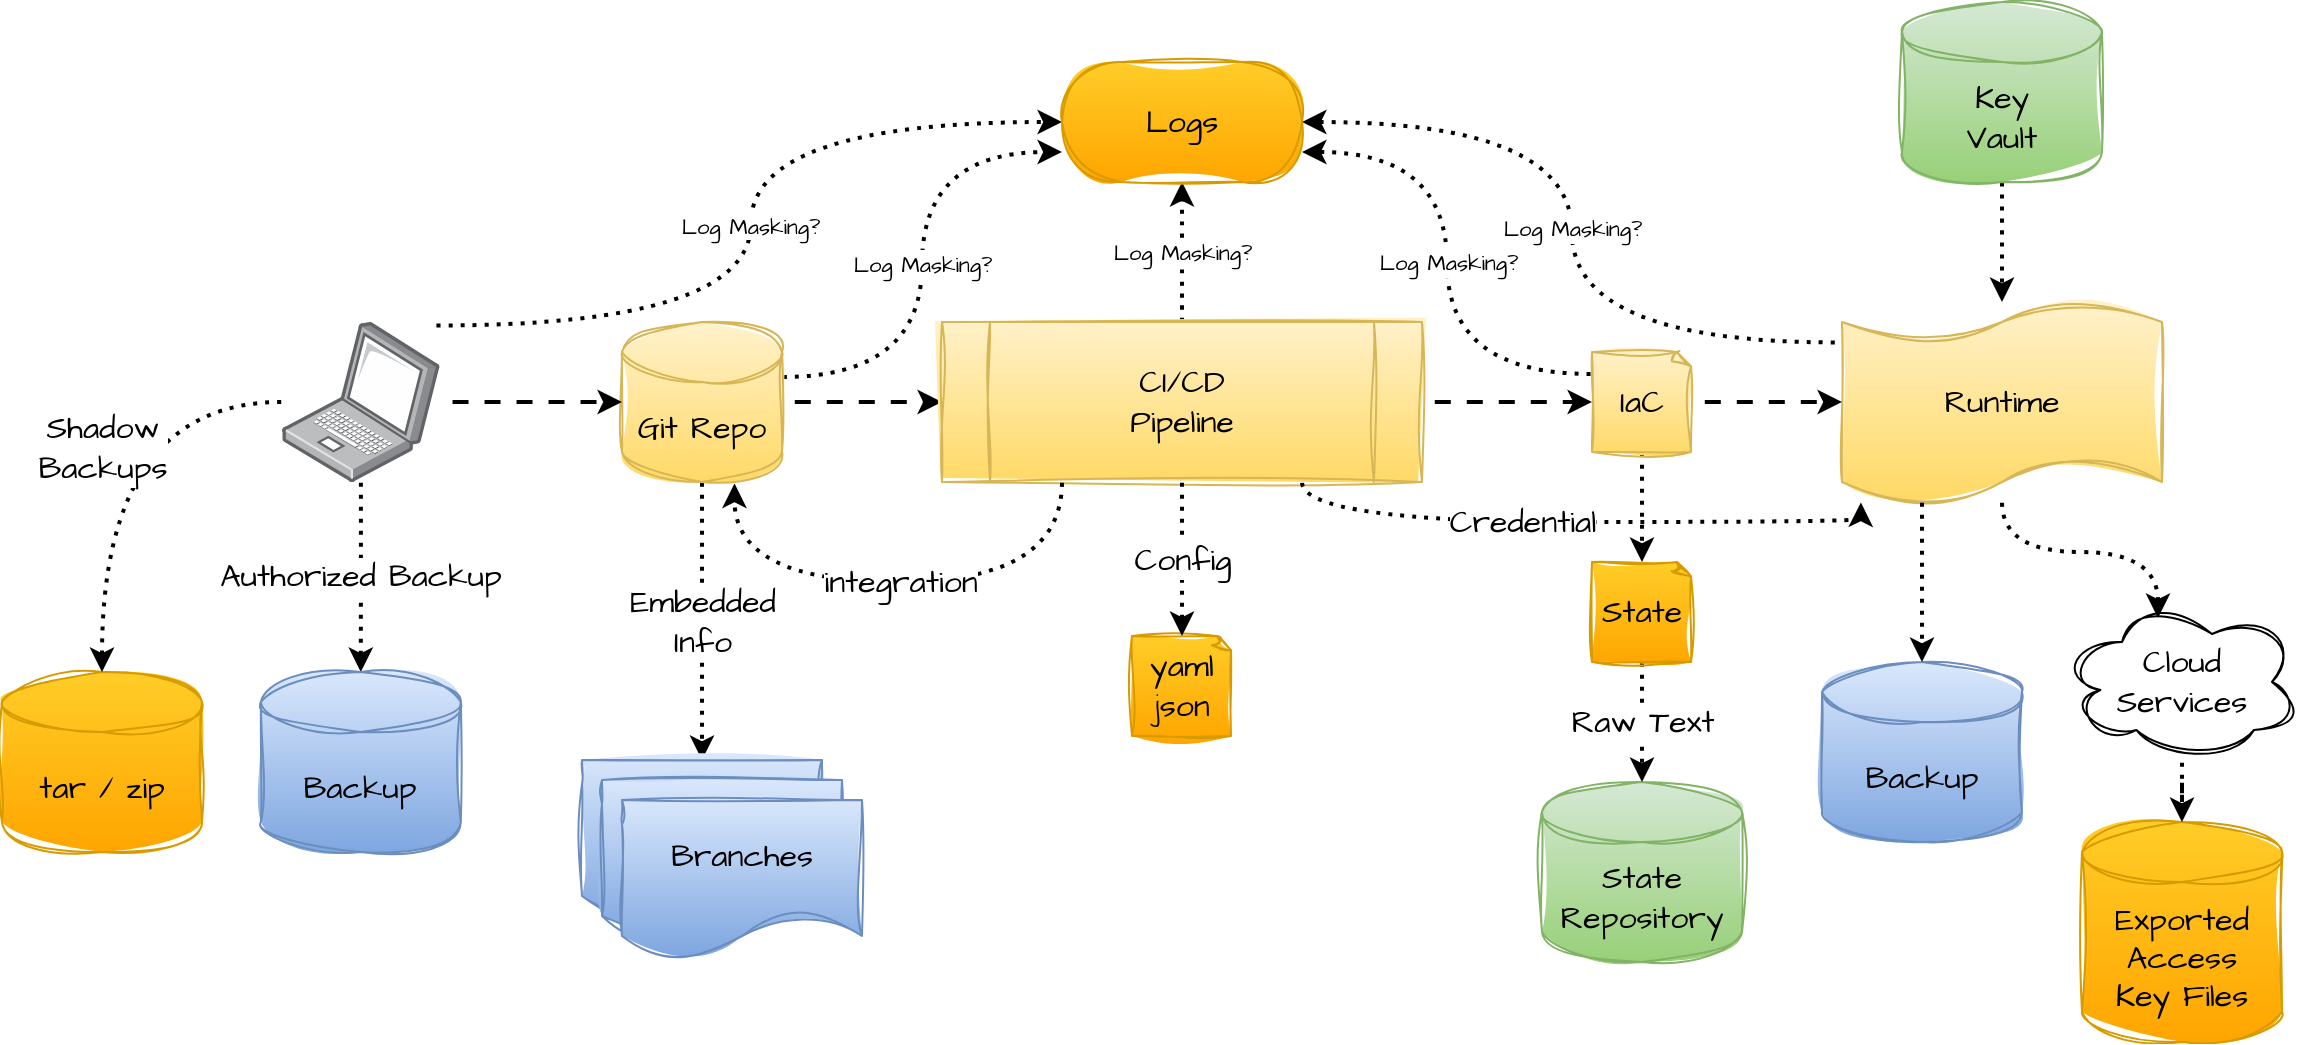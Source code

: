<mxfile version="24.2.5" type="device">
  <diagram name="Page-1" id="wVdfjGKnPKDwbq6dc_-V">
    <mxGraphModel dx="1870" dy="723" grid="1" gridSize="10" guides="1" tooltips="1" connect="1" arrows="1" fold="1" page="1" pageScale="1" pageWidth="850" pageHeight="1100" math="0" shadow="0">
      <root>
        <mxCell id="0" />
        <mxCell id="1" parent="0" />
        <mxCell id="jtyv9R6DYBdbFC6U9P7Y-11" style="edgeStyle=orthogonalEdgeStyle;rounded=0;hachureGap=4;orthogonalLoop=1;jettySize=auto;html=1;entryX=0;entryY=0.5;entryDx=0;entryDy=0;strokeColor=default;strokeWidth=2;align=center;verticalAlign=middle;fontFamily=Architects Daughter;fontSource=https%3A%2F%2Ffonts.googleapis.com%2Fcss%3Ffamily%3DArchitects%2BDaughter;fontSize=16;fontColor=default;labelBackgroundColor=default;endArrow=classic;flowAnimation=1;" parent="1" source="jtyv9R6DYBdbFC6U9P7Y-1" target="jtyv9R6DYBdbFC6U9P7Y-4" edge="1">
          <mxGeometry relative="1" as="geometry" />
        </mxCell>
        <mxCell id="jtyv9R6DYBdbFC6U9P7Y-22" value="Embedded&lt;div&gt;Info&lt;/div&gt;" style="edgeStyle=orthogonalEdgeStyle;rounded=0;hachureGap=4;orthogonalLoop=1;jettySize=auto;html=1;exitX=0.5;exitY=1;exitDx=0;exitDy=0;exitPerimeter=0;entryX=0.5;entryY=0;entryDx=0;entryDy=0;dashed=1;dashPattern=1 2;strokeColor=default;strokeWidth=2;align=center;verticalAlign=middle;fontFamily=Architects Daughter;fontSource=https%3A%2F%2Ffonts.googleapis.com%2Fcss%3Ffamily%3DArchitects%2BDaughter;fontSize=16;fontColor=default;labelBackgroundColor=default;endArrow=classic;flowAnimation=1;" parent="1" source="jtyv9R6DYBdbFC6U9P7Y-1" target="jtyv9R6DYBdbFC6U9P7Y-14" edge="1">
          <mxGeometry relative="1" as="geometry" />
        </mxCell>
        <mxCell id="jtyv9R6DYBdbFC6U9P7Y-32" value="&lt;meta charset=&quot;utf-8&quot;&gt;&lt;span style=&quot;color: rgb(0, 0, 0); font-family: &amp;quot;Architects Daughter&amp;quot;; font-size: 11px; font-style: normal; font-variant-ligatures: normal; font-variant-caps: normal; font-weight: 400; letter-spacing: normal; orphans: 2; text-align: center; text-indent: 0px; text-transform: none; widows: 2; word-spacing: 0px; -webkit-text-stroke-width: 0px; white-space: nowrap; background-color: rgb(255, 255, 255); text-decoration-thickness: initial; text-decoration-style: initial; text-decoration-color: initial; display: inline !important; float: none;&quot;&gt;Log Masking?&lt;/span&gt;" style="edgeStyle=orthogonalEdgeStyle;curved=1;rounded=0;hachureGap=4;orthogonalLoop=1;jettySize=auto;html=1;entryX=0;entryY=0.75;entryDx=0;entryDy=0;dashed=1;dashPattern=1 2;strokeColor=default;strokeWidth=2;align=center;verticalAlign=middle;fontFamily=Architects Daughter;fontSource=https%3A%2F%2Ffonts.googleapis.com%2Fcss%3Ffamily%3DArchitects%2BDaughter;fontSize=11;fontColor=default;labelBackgroundColor=default;endArrow=classic;flowAnimation=1;exitX=1;exitY=0;exitDx=0;exitDy=27.5;exitPerimeter=0;" parent="1" source="jtyv9R6DYBdbFC6U9P7Y-1" target="jtyv9R6DYBdbFC6U9P7Y-29" edge="1">
          <mxGeometry relative="1" as="geometry" />
        </mxCell>
        <mxCell id="jtyv9R6DYBdbFC6U9P7Y-1" value="Git Repo" style="shape=cylinder3;whiteSpace=wrap;html=1;boundedLbl=1;backgroundOutline=1;size=15;sketch=1;hachureGap=4;jiggle=2;curveFitting=1;fontFamily=Architects Daughter;fontSource=https%3A%2F%2Ffonts.googleapis.com%2Fcss%3Ffamily%3DArchitects%2BDaughter;fontSize=16;fillColor=#fff2cc;gradientColor=#ffd966;strokeColor=#d6b656;labelBackgroundColor=none;" parent="1" vertex="1">
          <mxGeometry x="120" y="320" width="80" height="80" as="geometry" />
        </mxCell>
        <mxCell id="jtyv9R6DYBdbFC6U9P7Y-28" value="Authorized Backup" style="edgeStyle=orthogonalEdgeStyle;rounded=0;hachureGap=4;orthogonalLoop=1;jettySize=auto;html=1;dashed=1;dashPattern=1 2;strokeColor=default;strokeWidth=2;align=center;verticalAlign=middle;fontFamily=Architects Daughter;fontSource=https%3A%2F%2Ffonts.googleapis.com%2Fcss%3Ffamily%3DArchitects%2BDaughter;fontSize=16;fontColor=default;labelBackgroundColor=default;endArrow=classic;flowAnimation=1;" parent="1" source="jtyv9R6DYBdbFC6U9P7Y-2" target="jtyv9R6DYBdbFC6U9P7Y-27" edge="1">
          <mxGeometry relative="1" as="geometry" />
        </mxCell>
        <mxCell id="jtyv9R6DYBdbFC6U9P7Y-31" value="Log Masking?" style="edgeStyle=orthogonalEdgeStyle;rounded=0;hachureGap=4;orthogonalLoop=1;jettySize=auto;html=1;entryX=0;entryY=0.5;entryDx=0;entryDy=0;dashed=1;dashPattern=1 2;strokeColor=default;strokeWidth=2;align=center;verticalAlign=middle;fontFamily=Architects Daughter;fontSource=https%3A%2F%2Ffonts.googleapis.com%2Fcss%3Ffamily%3DArchitects%2BDaughter;fontSize=11;fontColor=default;labelBackgroundColor=default;endArrow=classic;flowAnimation=1;curved=1;exitX=0.974;exitY=0.022;exitDx=0;exitDy=0;exitPerimeter=0;" parent="1" source="jtyv9R6DYBdbFC6U9P7Y-2" target="jtyv9R6DYBdbFC6U9P7Y-29" edge="1">
          <mxGeometry relative="1" as="geometry" />
        </mxCell>
        <mxCell id="jtyv9R6DYBdbFC6U9P7Y-2" value="" style="image;points=[];aspect=fixed;html=1;align=center;shadow=0;dashed=0;image=img/lib/allied_telesis/computer_and_terminals/Laptop.svg;sketch=1;hachureGap=4;jiggle=2;curveFitting=1;fontFamily=Architects Daughter;fontSource=https%3A%2F%2Ffonts.googleapis.com%2Fcss%3Ffamily%3DArchitects%2BDaughter;" parent="1" vertex="1">
          <mxGeometry x="-50" y="320" width="78.87" height="80" as="geometry" />
        </mxCell>
        <mxCell id="jtyv9R6DYBdbFC6U9P7Y-33" value="&lt;meta charset=&quot;utf-8&quot;&gt;&lt;span style=&quot;color: rgb(0, 0, 0); font-family: &amp;quot;Architects Daughter&amp;quot;; font-size: 11px; font-style: normal; font-variant-ligatures: normal; font-variant-caps: normal; font-weight: 400; letter-spacing: normal; orphans: 2; text-align: center; text-indent: 0px; text-transform: none; widows: 2; word-spacing: 0px; -webkit-text-stroke-width: 0px; white-space: nowrap; background-color: rgb(255, 255, 255); text-decoration-thickness: initial; text-decoration-style: initial; text-decoration-color: initial; display: inline !important; float: none;&quot;&gt;Log Masking?&lt;/span&gt;" style="edgeStyle=orthogonalEdgeStyle;curved=1;rounded=0;hachureGap=4;orthogonalLoop=1;jettySize=auto;html=1;entryX=0.5;entryY=1;entryDx=0;entryDy=0;dashed=1;dashPattern=1 2;strokeColor=default;strokeWidth=2;align=center;verticalAlign=middle;fontFamily=Architects Daughter;fontSource=https%3A%2F%2Ffonts.googleapis.com%2Fcss%3Ffamily%3DArchitects%2BDaughter;fontSize=11;fontColor=default;labelBackgroundColor=default;endArrow=classic;flowAnimation=1;" parent="1" source="jtyv9R6DYBdbFC6U9P7Y-4" target="jtyv9R6DYBdbFC6U9P7Y-29" edge="1">
          <mxGeometry relative="1" as="geometry" />
        </mxCell>
        <mxCell id="jtyv9R6DYBdbFC6U9P7Y-4" value="CI/CD&lt;div style=&quot;font-size: 16px;&quot;&gt;Pipeline&lt;/div&gt;" style="shape=process;whiteSpace=wrap;html=1;backgroundOutline=1;sketch=1;hachureGap=4;jiggle=2;curveFitting=1;fontFamily=Architects Daughter;fontSource=https%3A%2F%2Ffonts.googleapis.com%2Fcss%3Ffamily%3DArchitects%2BDaughter;fontSize=16;fillColor=#fff2cc;gradientColor=#ffd966;strokeColor=#d6b656;labelBackgroundColor=none;" parent="1" vertex="1">
          <mxGeometry x="280" y="320" width="240" height="80" as="geometry" />
        </mxCell>
        <mxCell id="jtyv9R6DYBdbFC6U9P7Y-35" value="&lt;meta charset=&quot;utf-8&quot;&gt;&lt;span style=&quot;color: rgb(0, 0, 0); font-family: &amp;quot;Architects Daughter&amp;quot;; font-size: 11px; font-style: normal; font-variant-ligatures: normal; font-variant-caps: normal; font-weight: 400; letter-spacing: normal; orphans: 2; text-align: center; text-indent: 0px; text-transform: none; widows: 2; word-spacing: 0px; -webkit-text-stroke-width: 0px; white-space: nowrap; background-color: rgb(255, 255, 255); text-decoration-thickness: initial; text-decoration-style: initial; text-decoration-color: initial; display: inline !important; float: none;&quot;&gt;Log Masking?&lt;/span&gt;" style="edgeStyle=orthogonalEdgeStyle;curved=1;rounded=0;hachureGap=4;orthogonalLoop=1;jettySize=auto;html=1;exitX=-0.02;exitY=0.202;exitDx=0;exitDy=0;exitPerimeter=0;entryX=1;entryY=0.5;entryDx=0;entryDy=0;dashed=1;dashPattern=1 2;strokeColor=default;strokeWidth=2;align=center;verticalAlign=middle;fontFamily=Architects Daughter;fontSource=https%3A%2F%2Ffonts.googleapis.com%2Fcss%3Ffamily%3DArchitects%2BDaughter;fontSize=11;fontColor=default;labelBackgroundColor=default;endArrow=classic;flowAnimation=1;" parent="1" source="jtyv9R6DYBdbFC6U9P7Y-5" target="jtyv9R6DYBdbFC6U9P7Y-29" edge="1">
          <mxGeometry relative="1" as="geometry" />
        </mxCell>
        <mxCell id="jtyv9R6DYBdbFC6U9P7Y-5" value="Runtime" style="shape=tape;whiteSpace=wrap;html=1;sketch=1;hachureGap=4;jiggle=2;curveFitting=1;fontFamily=Architects Daughter;fontSource=https%3A%2F%2Ffonts.googleapis.com%2Fcss%3Ffamily%3DArchitects%2BDaughter;size=0.2;fontSize=16;fillColor=#fff2cc;gradientColor=#ffd966;strokeColor=#d6b656;labelBackgroundColor=none;" parent="1" vertex="1">
          <mxGeometry x="730" y="310" width="160" height="100" as="geometry" />
        </mxCell>
        <mxCell id="jtyv9R6DYBdbFC6U9P7Y-10" style="edgeStyle=orthogonalEdgeStyle;rounded=0;hachureGap=4;orthogonalLoop=1;jettySize=auto;html=1;entryX=0;entryY=0.5;entryDx=0;entryDy=0;entryPerimeter=0;fontFamily=Architects Daughter;fontSource=https%3A%2F%2Ffonts.googleapis.com%2Fcss%3Ffamily%3DArchitects%2BDaughter;flowAnimation=1;strokeWidth=2;fontSize=16;" parent="1" source="jtyv9R6DYBdbFC6U9P7Y-2" target="jtyv9R6DYBdbFC6U9P7Y-1" edge="1">
          <mxGeometry relative="1" as="geometry" />
        </mxCell>
        <mxCell id="jtyv9R6DYBdbFC6U9P7Y-12" style="edgeStyle=orthogonalEdgeStyle;rounded=0;hachureGap=4;orthogonalLoop=1;jettySize=auto;html=1;entryX=0;entryY=0.5;entryDx=0;entryDy=0;entryPerimeter=0;strokeColor=default;strokeWidth=2;align=center;verticalAlign=middle;fontFamily=Architects Daughter;fontSource=https%3A%2F%2Ffonts.googleapis.com%2Fcss%3Ffamily%3DArchitects%2BDaughter;fontSize=16;fontColor=default;labelBackgroundColor=default;endArrow=classic;flowAnimation=1;" parent="1" source="jtyv9R6DYBdbFC6U9P7Y-15" target="jtyv9R6DYBdbFC6U9P7Y-5" edge="1">
          <mxGeometry relative="1" as="geometry" />
        </mxCell>
        <mxCell id="jtyv9R6DYBdbFC6U9P7Y-13" value="Backup" style="shape=cylinder3;whiteSpace=wrap;html=1;boundedLbl=1;backgroundOutline=1;size=15;sketch=1;hachureGap=4;jiggle=2;curveFitting=1;fontFamily=Architects Daughter;fontSource=https%3A%2F%2Ffonts.googleapis.com%2Fcss%3Ffamily%3DArchitects%2BDaughter;fontSize=16;labelBackgroundColor=none;fillColor=#dae8fc;gradientColor=#7ea6e0;strokeColor=#6c8ebf;" parent="1" vertex="1">
          <mxGeometry x="720" y="490" width="100" height="90" as="geometry" />
        </mxCell>
        <mxCell id="jtyv9R6DYBdbFC6U9P7Y-14" value="Branches" style="shape=document;whiteSpace=wrap;html=1;boundedLbl=1;sketch=1;hachureGap=4;jiggle=2;curveFitting=1;fontFamily=Architects Daughter;fontSource=https%3A%2F%2Ffonts.googleapis.com%2Fcss%3Ffamily%3DArchitects%2BDaughter;fontSize=16;labelBackgroundColor=none;fillColor=#dae8fc;gradientColor=#7ea6e0;strokeColor=#6c8ebf;" parent="1" vertex="1">
          <mxGeometry x="100" y="539" width="120" height="80" as="geometry" />
        </mxCell>
        <mxCell id="jtyv9R6DYBdbFC6U9P7Y-16" value="" style="edgeStyle=orthogonalEdgeStyle;rounded=0;hachureGap=4;orthogonalLoop=1;jettySize=auto;html=1;entryX=0;entryY=0.5;entryDx=0;entryDy=0;entryPerimeter=0;strokeColor=default;strokeWidth=2;align=center;verticalAlign=middle;fontFamily=Architects Daughter;fontSource=https%3A%2F%2Ffonts.googleapis.com%2Fcss%3Ffamily%3DArchitects%2BDaughter;fontSize=16;fontColor=default;labelBackgroundColor=default;endArrow=classic;flowAnimation=1;" parent="1" source="jtyv9R6DYBdbFC6U9P7Y-4" target="jtyv9R6DYBdbFC6U9P7Y-15" edge="1">
          <mxGeometry relative="1" as="geometry">
            <mxPoint x="550" y="360" as="sourcePoint" />
            <mxPoint x="650" y="360" as="targetPoint" />
          </mxGeometry>
        </mxCell>
        <mxCell id="jtyv9R6DYBdbFC6U9P7Y-24" style="edgeStyle=orthogonalEdgeStyle;rounded=0;hachureGap=4;orthogonalLoop=1;jettySize=auto;html=1;exitX=0.5;exitY=1;exitDx=0;exitDy=0;exitPerimeter=0;dashed=1;dashPattern=1 2;strokeColor=default;strokeWidth=2;align=center;verticalAlign=middle;fontFamily=Architects Daughter;fontSource=https%3A%2F%2Ffonts.googleapis.com%2Fcss%3Ffamily%3DArchitects%2BDaughter;fontSize=16;fontColor=default;labelBackgroundColor=default;endArrow=classic;flowAnimation=1;" parent="1" source="jtyv9R6DYBdbFC6U9P7Y-15" target="jtyv9R6DYBdbFC6U9P7Y-23" edge="1">
          <mxGeometry relative="1" as="geometry" />
        </mxCell>
        <mxCell id="jtyv9R6DYBdbFC6U9P7Y-34" value="&lt;meta charset=&quot;utf-8&quot;&gt;&lt;span style=&quot;color: rgb(0, 0, 0); font-family: &amp;quot;Architects Daughter&amp;quot;; font-size: 11px; font-style: normal; font-variant-ligatures: normal; font-variant-caps: normal; font-weight: 400; letter-spacing: normal; orphans: 2; text-align: center; text-indent: 0px; text-transform: none; widows: 2; word-spacing: 0px; -webkit-text-stroke-width: 0px; white-space: nowrap; background-color: rgb(255, 255, 255); text-decoration-thickness: initial; text-decoration-style: initial; text-decoration-color: initial; display: inline !important; float: none;&quot;&gt;Log Masking?&lt;/span&gt;" style="edgeStyle=orthogonalEdgeStyle;curved=1;rounded=0;hachureGap=4;orthogonalLoop=1;jettySize=auto;html=1;entryX=1;entryY=0.75;entryDx=0;entryDy=0;dashed=1;dashPattern=1 2;strokeColor=default;strokeWidth=2;align=center;verticalAlign=middle;fontFamily=Architects Daughter;fontSource=https%3A%2F%2Ffonts.googleapis.com%2Fcss%3Ffamily%3DArchitects%2BDaughter;fontSize=11;fontColor=default;labelBackgroundColor=default;endArrow=classic;flowAnimation=1;exitX=-0.006;exitY=0.22;exitDx=0;exitDy=0;exitPerimeter=0;" parent="1" source="jtyv9R6DYBdbFC6U9P7Y-15" target="jtyv9R6DYBdbFC6U9P7Y-29" edge="1">
          <mxGeometry relative="1" as="geometry" />
        </mxCell>
        <mxCell id="jtyv9R6DYBdbFC6U9P7Y-15" value="IaC" style="whiteSpace=wrap;html=1;shape=mxgraph.basic.document;sketch=1;hachureGap=4;jiggle=2;curveFitting=1;fontFamily=Architects Daughter;fontSource=https%3A%2F%2Ffonts.googleapis.com%2Fcss%3Ffamily%3DArchitects%2BDaughter;fontSize=16;labelBackgroundColor=none;fillColor=#fff2cc;gradientColor=#ffd966;strokeColor=#d6b656;" parent="1" vertex="1">
          <mxGeometry x="605" y="335" width="50" height="50" as="geometry" />
        </mxCell>
        <mxCell id="jtyv9R6DYBdbFC6U9P7Y-17" value="State&lt;div style=&quot;font-size: 16px;&quot;&gt;Repository&lt;/div&gt;" style="shape=cylinder3;whiteSpace=wrap;html=1;boundedLbl=1;backgroundOutline=1;size=15;sketch=1;hachureGap=4;jiggle=2;curveFitting=1;fontFamily=Architects Daughter;fontSource=https%3A%2F%2Ffonts.googleapis.com%2Fcss%3Ffamily%3DArchitects%2BDaughter;fontSize=16;labelBackgroundColor=none;fillColor=#d5e8d4;gradientColor=#97d077;strokeColor=#82b366;" parent="1" vertex="1">
          <mxGeometry x="580" y="550" width="100" height="90" as="geometry" />
        </mxCell>
        <mxCell id="jtyv9R6DYBdbFC6U9P7Y-18" value="Branches" style="shape=document;whiteSpace=wrap;html=1;boundedLbl=1;sketch=1;hachureGap=4;jiggle=2;curveFitting=1;fontFamily=Architects Daughter;fontSource=https%3A%2F%2Ffonts.googleapis.com%2Fcss%3Ffamily%3DArchitects%2BDaughter;fontSize=16;labelBackgroundColor=none;fillColor=#dae8fc;gradientColor=#7ea6e0;strokeColor=#6c8ebf;" parent="1" vertex="1">
          <mxGeometry x="110" y="549" width="120" height="80" as="geometry" />
        </mxCell>
        <mxCell id="jtyv9R6DYBdbFC6U9P7Y-19" value="Branches" style="shape=document;whiteSpace=wrap;html=1;boundedLbl=1;sketch=1;hachureGap=4;jiggle=2;curveFitting=1;fontFamily=Architects Daughter;fontSource=https%3A%2F%2Ffonts.googleapis.com%2Fcss%3Ffamily%3DArchitects%2BDaughter;fontSize=16;labelBackgroundColor=none;fillColor=#dae8fc;gradientColor=#7ea6e0;strokeColor=#6c8ebf;" parent="1" vertex="1">
          <mxGeometry x="120" y="559" width="120" height="80" as="geometry" />
        </mxCell>
        <mxCell id="jtyv9R6DYBdbFC6U9P7Y-20" value="yaml&lt;div style=&quot;font-size: 16px;&quot;&gt;json&lt;/div&gt;" style="whiteSpace=wrap;html=1;shape=mxgraph.basic.document;sketch=1;hachureGap=4;jiggle=2;curveFitting=1;fontFamily=Architects Daughter;fontSource=https%3A%2F%2Ffonts.googleapis.com%2Fcss%3Ffamily%3DArchitects%2BDaughter;fontSize=16;labelBackgroundColor=none;fillColor=#ffcd28;gradientColor=#ffa500;strokeColor=#d79b00;" parent="1" vertex="1">
          <mxGeometry x="375" y="477" width="50" height="50" as="geometry" />
        </mxCell>
        <mxCell id="jtyv9R6DYBdbFC6U9P7Y-21" value="Config" style="edgeStyle=orthogonalEdgeStyle;rounded=0;hachureGap=4;orthogonalLoop=1;jettySize=auto;html=1;entryX=0.5;entryY=0;entryDx=0;entryDy=0;entryPerimeter=0;strokeColor=default;strokeWidth=2;align=center;verticalAlign=middle;fontFamily=Architects Daughter;fontSource=https%3A%2F%2Ffonts.googleapis.com%2Fcss%3Ffamily%3DArchitects%2BDaughter;fontSize=16;fontColor=default;labelBackgroundColor=default;endArrow=classic;flowAnimation=1;dashed=1;dashPattern=1 2;" parent="1" source="jtyv9R6DYBdbFC6U9P7Y-4" target="jtyv9R6DYBdbFC6U9P7Y-20" edge="1">
          <mxGeometry relative="1" as="geometry" />
        </mxCell>
        <mxCell id="jtyv9R6DYBdbFC6U9P7Y-25" value="Raw Text" style="edgeStyle=orthogonalEdgeStyle;rounded=0;hachureGap=4;orthogonalLoop=1;jettySize=auto;html=1;exitX=0.5;exitY=1;exitDx=0;exitDy=0;exitPerimeter=0;dashed=1;dashPattern=1 2;strokeColor=default;strokeWidth=2;align=center;verticalAlign=middle;fontFamily=Architects Daughter;fontSource=https%3A%2F%2Ffonts.googleapis.com%2Fcss%3Ffamily%3DArchitects%2BDaughter;fontSize=16;fontColor=default;labelBackgroundColor=default;endArrow=classic;flowAnimation=1;" parent="1" source="jtyv9R6DYBdbFC6U9P7Y-23" target="jtyv9R6DYBdbFC6U9P7Y-17" edge="1">
          <mxGeometry relative="1" as="geometry" />
        </mxCell>
        <mxCell id="jtyv9R6DYBdbFC6U9P7Y-23" value="State" style="whiteSpace=wrap;html=1;shape=mxgraph.basic.document;sketch=1;hachureGap=4;jiggle=2;curveFitting=1;fontFamily=Architects Daughter;fontSource=https%3A%2F%2Ffonts.googleapis.com%2Fcss%3Ffamily%3DArchitects%2BDaughter;fontSize=16;labelBackgroundColor=none;fillColor=#ffcd28;gradientColor=#ffa500;strokeColor=#d79b00;" parent="1" vertex="1">
          <mxGeometry x="605" y="440" width="50" height="50" as="geometry" />
        </mxCell>
        <mxCell id="jtyv9R6DYBdbFC6U9P7Y-26" style="edgeStyle=orthogonalEdgeStyle;rounded=0;hachureGap=4;orthogonalLoop=1;jettySize=auto;html=1;entryX=0.5;entryY=0;entryDx=0;entryDy=0;entryPerimeter=0;dashed=1;dashPattern=1 2;strokeColor=default;strokeWidth=2;align=center;verticalAlign=middle;fontFamily=Architects Daughter;fontSource=https%3A%2F%2Ffonts.googleapis.com%2Fcss%3Ffamily%3DArchitects%2BDaughter;fontSize=16;fontColor=default;labelBackgroundColor=default;endArrow=classic;flowAnimation=1;exitX=0.25;exitY=1;exitDx=0;exitDy=0;exitPerimeter=0;" parent="1" source="jtyv9R6DYBdbFC6U9P7Y-5" target="jtyv9R6DYBdbFC6U9P7Y-13" edge="1">
          <mxGeometry relative="1" as="geometry" />
        </mxCell>
        <mxCell id="jtyv9R6DYBdbFC6U9P7Y-27" value="Backup" style="shape=cylinder3;whiteSpace=wrap;html=1;boundedLbl=1;backgroundOutline=1;size=15;sketch=1;hachureGap=4;jiggle=2;curveFitting=1;fontFamily=Architects Daughter;fontSource=https%3A%2F%2Ffonts.googleapis.com%2Fcss%3Ffamily%3DArchitects%2BDaughter;fontSize=16;labelBackgroundColor=none;fillColor=#dae8fc;gradientColor=#7ea6e0;strokeColor=#6c8ebf;" parent="1" vertex="1">
          <mxGeometry x="-60.57" y="495" width="100" height="90" as="geometry" />
        </mxCell>
        <mxCell id="jtyv9R6DYBdbFC6U9P7Y-29" value="Logs" style="rounded=1;whiteSpace=wrap;html=1;sketch=1;hachureGap=4;jiggle=2;curveFitting=1;fontFamily=Architects Daughter;fontSource=https%3A%2F%2Ffonts.googleapis.com%2Fcss%3Ffamily%3DArchitects%2BDaughter;fontSize=16;labelBackgroundColor=none;arcSize=50;fillColor=#ffcd28;gradientColor=#ffa500;strokeColor=#d79b00;" parent="1" vertex="1">
          <mxGeometry x="340" y="190" width="120" height="60" as="geometry" />
        </mxCell>
        <mxCell id="jtyv9R6DYBdbFC6U9P7Y-36" value="Exported&lt;div&gt;Access&lt;/div&gt;&lt;div&gt;Key Files&lt;/div&gt;" style="shape=cylinder3;whiteSpace=wrap;html=1;boundedLbl=1;backgroundOutline=1;size=15;sketch=1;hachureGap=4;jiggle=2;curveFitting=1;fontFamily=Architects Daughter;fontSource=https%3A%2F%2Ffonts.googleapis.com%2Fcss%3Ffamily%3DArchitects%2BDaughter;fontSize=16;labelBackgroundColor=none;fillColor=#ffcd28;gradientColor=#ffa500;strokeColor=#d79b00;" parent="1" vertex="1">
          <mxGeometry x="850" y="570" width="100" height="110" as="geometry" />
        </mxCell>
        <mxCell id="jtyv9R6DYBdbFC6U9P7Y-37" value="Cloud&lt;div&gt;Services&lt;/div&gt;" style="ellipse;shape=cloud;whiteSpace=wrap;html=1;sketch=1;hachureGap=4;jiggle=2;curveFitting=1;fontFamily=Architects Daughter;fontSource=https%3A%2F%2Ffonts.googleapis.com%2Fcss%3Ffamily%3DArchitects%2BDaughter;fontSize=16;fontColor=default;labelBackgroundColor=default;" parent="1" vertex="1">
          <mxGeometry x="840" y="460" width="120" height="80" as="geometry" />
        </mxCell>
        <mxCell id="jtyv9R6DYBdbFC6U9P7Y-38" style="edgeStyle=orthogonalEdgeStyle;rounded=0;hachureGap=4;orthogonalLoop=1;jettySize=auto;html=1;entryX=0.4;entryY=0.1;entryDx=0;entryDy=0;entryPerimeter=0;dashed=1;dashPattern=1 2;strokeColor=default;strokeWidth=2;align=center;verticalAlign=middle;fontFamily=Architects Daughter;fontSource=https%3A%2F%2Ffonts.googleapis.com%2Fcss%3Ffamily%3DArchitects%2BDaughter;fontSize=16;fontColor=default;labelBackgroundColor=default;endArrow=classic;flowAnimation=1;curved=1;" parent="1" source="jtyv9R6DYBdbFC6U9P7Y-5" target="jtyv9R6DYBdbFC6U9P7Y-37" edge="1">
          <mxGeometry relative="1" as="geometry" />
        </mxCell>
        <mxCell id="jtyv9R6DYBdbFC6U9P7Y-39" style="edgeStyle=orthogonalEdgeStyle;rounded=0;hachureGap=4;orthogonalLoop=1;jettySize=auto;html=1;entryX=0.5;entryY=0;entryDx=0;entryDy=0;entryPerimeter=0;dashed=1;dashPattern=1 2;strokeColor=default;strokeWidth=2;align=center;verticalAlign=middle;fontFamily=Architects Daughter;fontSource=https%3A%2F%2Ffonts.googleapis.com%2Fcss%3Ffamily%3DArchitects%2BDaughter;fontSize=16;fontColor=default;labelBackgroundColor=default;endArrow=classic;flowAnimation=1;" parent="1" source="jtyv9R6DYBdbFC6U9P7Y-37" target="jtyv9R6DYBdbFC6U9P7Y-36" edge="1">
          <mxGeometry relative="1" as="geometry" />
        </mxCell>
        <mxCell id="jtyv9R6DYBdbFC6U9P7Y-41" value="integration" style="edgeStyle=orthogonalEdgeStyle;curved=1;rounded=0;hachureGap=4;orthogonalLoop=1;jettySize=auto;html=1;exitX=0.25;exitY=1;exitDx=0;exitDy=0;entryX=0.703;entryY=1.009;entryDx=0;entryDy=0;entryPerimeter=0;dashed=1;dashPattern=1 2;strokeColor=default;strokeWidth=2;align=center;verticalAlign=middle;fontFamily=Architects Daughter;fontSource=https%3A%2F%2Ffonts.googleapis.com%2Fcss%3Ffamily%3DArchitects%2BDaughter;fontSize=16;fontColor=default;labelBackgroundColor=default;endArrow=classic;flowAnimation=1;" parent="1" source="jtyv9R6DYBdbFC6U9P7Y-4" target="jtyv9R6DYBdbFC6U9P7Y-1" edge="1">
          <mxGeometry relative="1" as="geometry">
            <Array as="points">
              <mxPoint x="340" y="450" />
              <mxPoint x="176" y="450" />
            </Array>
          </mxGeometry>
        </mxCell>
        <mxCell id="jtyv9R6DYBdbFC6U9P7Y-42" value="Credential" style="edgeStyle=orthogonalEdgeStyle;curved=1;rounded=0;hachureGap=4;orthogonalLoop=1;jettySize=auto;html=1;exitX=0.75;exitY=1;exitDx=0;exitDy=0;entryX=0.059;entryY=1.002;entryDx=0;entryDy=0;entryPerimeter=0;dashed=1;dashPattern=1 2;strokeColor=default;strokeWidth=2;align=center;verticalAlign=middle;fontFamily=Architects Daughter;fontSource=https%3A%2F%2Ffonts.googleapis.com%2Fcss%3Ffamily%3DArchitects%2BDaughter;fontSize=16;fontColor=default;labelBackgroundColor=default;endArrow=classic;flowAnimation=1;" parent="1" source="jtyv9R6DYBdbFC6U9P7Y-4" target="jtyv9R6DYBdbFC6U9P7Y-5" edge="1">
          <mxGeometry x="-0.159" relative="1" as="geometry">
            <mxPoint as="offset" />
          </mxGeometry>
        </mxCell>
        <mxCell id="jtyv9R6DYBdbFC6U9P7Y-43" value="tar / zip" style="shape=cylinder3;whiteSpace=wrap;html=1;boundedLbl=1;backgroundOutline=1;size=15;sketch=1;hachureGap=4;jiggle=2;curveFitting=1;fontFamily=Architects Daughter;fontSource=https%3A%2F%2Ffonts.googleapis.com%2Fcss%3Ffamily%3DArchitects%2BDaughter;fontSize=16;labelBackgroundColor=none;fillColor=#ffcd28;gradientColor=#ffa500;strokeColor=#d79b00;" parent="1" vertex="1">
          <mxGeometry x="-190.0" y="495" width="100" height="90" as="geometry" />
        </mxCell>
        <mxCell id="jtyv9R6DYBdbFC6U9P7Y-44" value="Shadow&lt;div&gt;Backups&lt;/div&gt;" style="edgeStyle=orthogonalEdgeStyle;curved=1;rounded=0;hachureGap=4;orthogonalLoop=1;jettySize=auto;html=1;entryX=0.5;entryY=0;entryDx=0;entryDy=0;entryPerimeter=0;dashed=1;dashPattern=1 2;strokeColor=default;strokeWidth=2;align=center;verticalAlign=middle;fontFamily=Architects Daughter;fontSource=https%3A%2F%2Ffonts.googleapis.com%2Fcss%3Ffamily%3DArchitects%2BDaughter;fontSize=16;fontColor=default;labelBackgroundColor=default;endArrow=classic;flowAnimation=1;" parent="1" source="jtyv9R6DYBdbFC6U9P7Y-2" target="jtyv9R6DYBdbFC6U9P7Y-43" edge="1">
          <mxGeometry relative="1" as="geometry" />
        </mxCell>
        <mxCell id="KUNa_uMirPFtO8gFhdNq-3" style="edgeStyle=orthogonalEdgeStyle;curved=1;rounded=0;hachureGap=4;orthogonalLoop=1;jettySize=auto;html=1;dashed=1;dashPattern=1 2;strokeColor=default;strokeWidth=2;align=center;verticalAlign=middle;fontFamily=Architects Daughter;fontSource=https%3A%2F%2Ffonts.googleapis.com%2Fcss%3Ffamily%3DArchitects%2BDaughter;fontSize=16;fontColor=default;labelBackgroundColor=default;endArrow=classic;flowAnimation=1;" edge="1" parent="1" source="KUNa_uMirPFtO8gFhdNq-1" target="jtyv9R6DYBdbFC6U9P7Y-5">
          <mxGeometry relative="1" as="geometry" />
        </mxCell>
        <mxCell id="KUNa_uMirPFtO8gFhdNq-1" value="Key&lt;div&gt;Vault&lt;/div&gt;" style="shape=cylinder3;whiteSpace=wrap;html=1;boundedLbl=1;backgroundOutline=1;size=15;sketch=1;hachureGap=4;jiggle=2;curveFitting=1;fontFamily=Architects Daughter;fontSource=https%3A%2F%2Ffonts.googleapis.com%2Fcss%3Ffamily%3DArchitects%2BDaughter;fontSize=16;labelBackgroundColor=none;fillColor=#d5e8d4;gradientColor=#97d077;strokeColor=#82b366;" vertex="1" parent="1">
          <mxGeometry x="760" y="160" width="100" height="90" as="geometry" />
        </mxCell>
      </root>
    </mxGraphModel>
  </diagram>
</mxfile>
